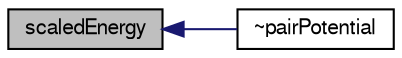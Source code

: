 digraph "scaledEnergy"
{
  bgcolor="transparent";
  edge [fontname="FreeSans",fontsize="10",labelfontname="FreeSans",labelfontsize="10"];
  node [fontname="FreeSans",fontsize="10",shape=record];
  rankdir="LR";
  Node810 [label="scaledEnergy",height=0.2,width=0.4,color="black", fillcolor="grey75", style="filled", fontcolor="black"];
  Node810 -> Node811 [dir="back",color="midnightblue",fontsize="10",style="solid",fontname="FreeSans"];
  Node811 [label="~pairPotential",height=0.2,width=0.4,color="black",URL="$a24442.html#a555835bd36d48e462ecc22de382fdc16",tooltip="Destructor. "];
}
